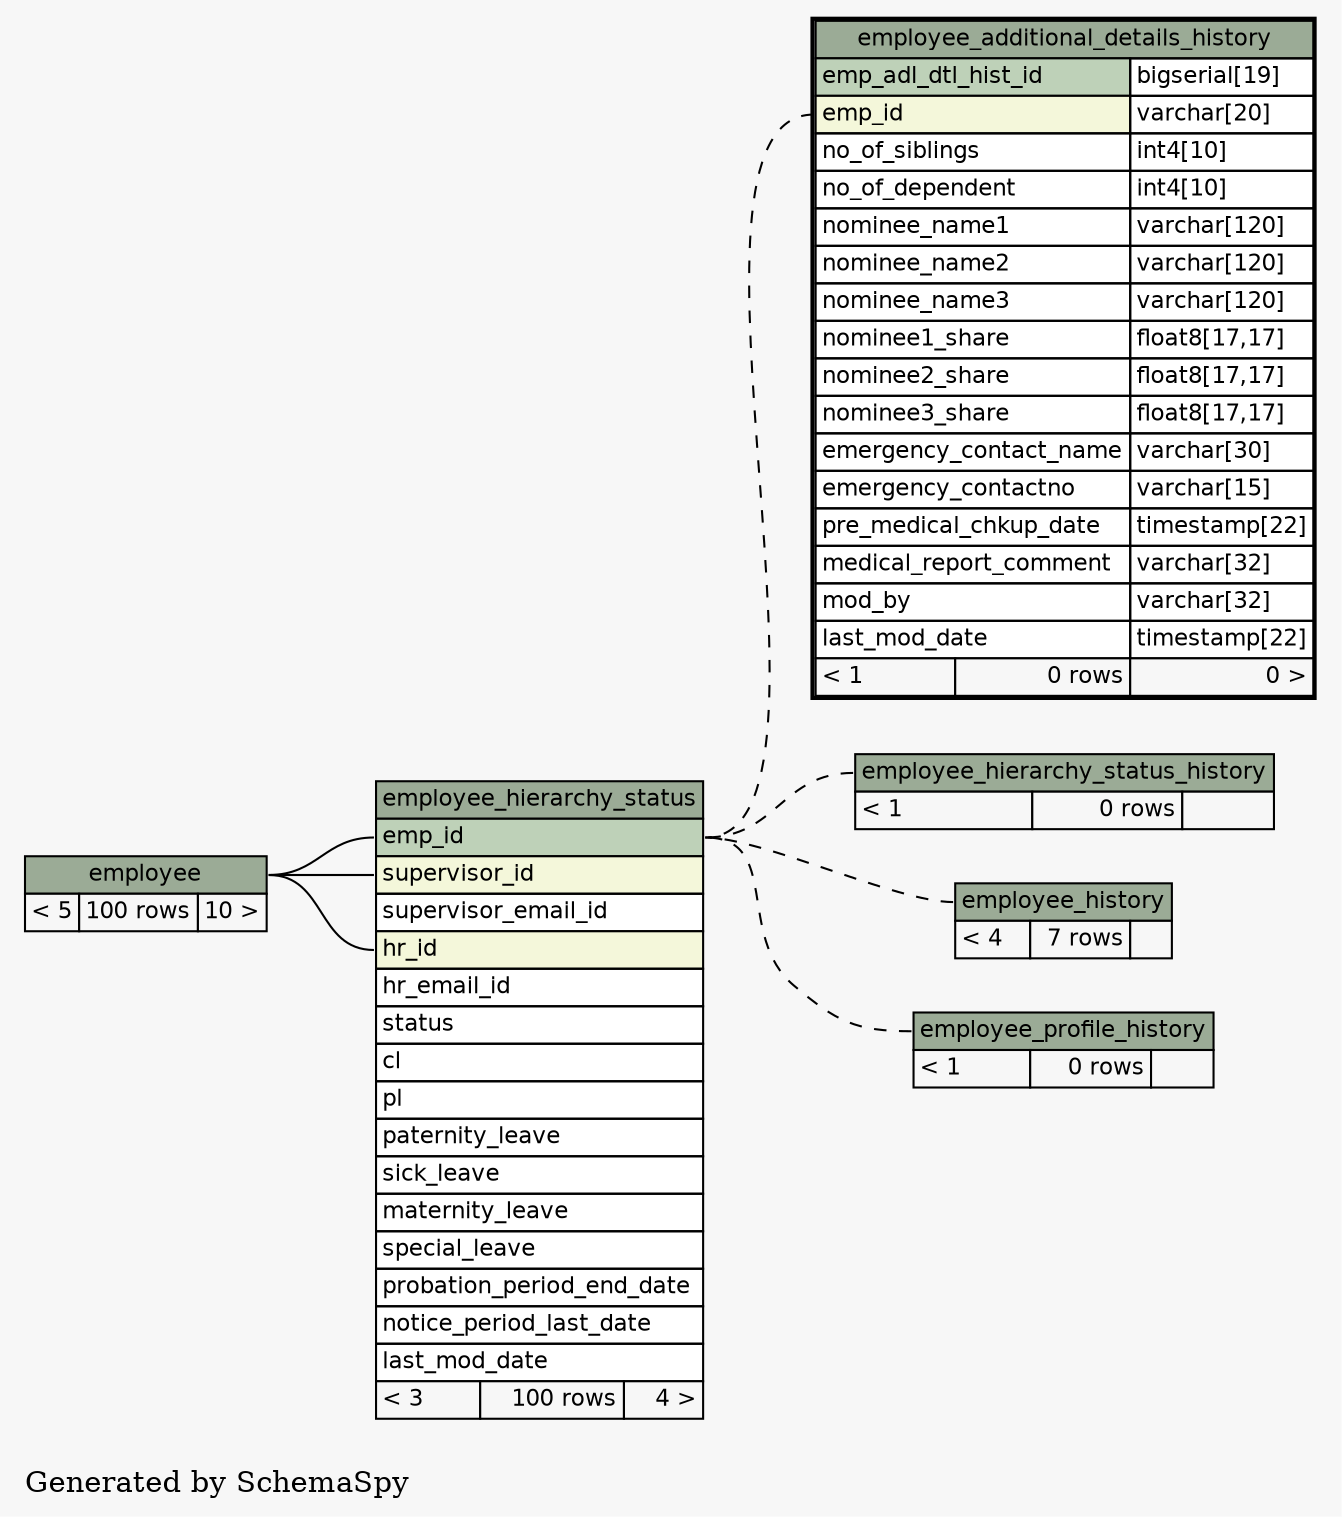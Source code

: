 // dot 2.38.0 on Windows 7 6.1
digraph "impliedTwoDegreesRelationshipsGraph" {
  graph [
    rankdir="RL"
    bgcolor="#f7f7f7"
    label="\nGenerated by SchemaSpy"
    labeljust="l"
  ];
  node [
    fontname="Helvetica"
    fontsize="11"
    shape="plaintext"
  ];
  edge [
    arrowsize="0.8"
  ];
  "employee_additional_details_history":"emp_id":w -> "employee_hierarchy_status":"emp_id":e [arrowtail=crowodot arrowhead=none style=dashed];
  "employee_hierarchy_status":"emp_id":w -> "employee":"employee.heading":e [arrowtail=tee arrowhead=none];
  "employee_hierarchy_status":"hr_id":w -> "employee":"employee.heading":e [arrowtail=crowodot arrowhead=none];
  "employee_hierarchy_status":"supervisor_id":w -> "employee":"employee.heading":e [arrowtail=crowodot arrowhead=none];
  "employee_hierarchy_status_history":"employee_hierarchy_status_history.heading":w -> "employee_hierarchy_status":"emp_id":e [arrowtail=crowodot arrowhead=none style=dashed];
  "employee_history":"employee_history.heading":w -> "employee_hierarchy_status":"emp_id":e [arrowtail=crowodot arrowhead=none style=dashed];
  "employee_profile_history":"employee_profile_history.heading":w -> "employee_hierarchy_status":"emp_id":e [arrowtail=crowodot arrowhead=none style=dashed];
  "employee" [
    label=<
    <TABLE BORDER="0" CELLBORDER="1" CELLSPACING="0" BGCOLOR="#ffffff">
      <TR><TD PORT="employee.heading" COLSPAN="3" BGCOLOR="#9bab96" ALIGN="CENTER">employee</TD></TR>
      <TR><TD ALIGN="LEFT" BGCOLOR="#f7f7f7">&lt; 5</TD><TD ALIGN="RIGHT" BGCOLOR="#f7f7f7">100 rows</TD><TD ALIGN="RIGHT" BGCOLOR="#f7f7f7">10 &gt;</TD></TR>
    </TABLE>>
    URL="employee.html#graph"
    tooltip="employee"
  ];
  "employee_additional_details_history" [
    label=<
    <TABLE BORDER="2" CELLBORDER="1" CELLSPACING="0" BGCOLOR="#ffffff">
      <TR><TD PORT="employee_additional_details_history.heading" COLSPAN="3" BGCOLOR="#9bab96" ALIGN="CENTER">employee_additional_details_history</TD></TR>
      <TR><TD PORT="emp_adl_dtl_hist_id" COLSPAN="2" BGCOLOR="#bed1b8" ALIGN="LEFT">emp_adl_dtl_hist_id</TD><TD PORT="emp_adl_dtl_hist_id.type" ALIGN="LEFT">bigserial[19]</TD></TR>
      <TR><TD PORT="emp_id" COLSPAN="2" BGCOLOR="#f4f7da" ALIGN="LEFT">emp_id</TD><TD PORT="emp_id.type" ALIGN="LEFT">varchar[20]</TD></TR>
      <TR><TD PORT="no_of_siblings" COLSPAN="2" ALIGN="LEFT">no_of_siblings</TD><TD PORT="no_of_siblings.type" ALIGN="LEFT">int4[10]</TD></TR>
      <TR><TD PORT="no_of_dependent" COLSPAN="2" ALIGN="LEFT">no_of_dependent</TD><TD PORT="no_of_dependent.type" ALIGN="LEFT">int4[10]</TD></TR>
      <TR><TD PORT="nominee_name1" COLSPAN="2" ALIGN="LEFT">nominee_name1</TD><TD PORT="nominee_name1.type" ALIGN="LEFT">varchar[120]</TD></TR>
      <TR><TD PORT="nominee_name2" COLSPAN="2" ALIGN="LEFT">nominee_name2</TD><TD PORT="nominee_name2.type" ALIGN="LEFT">varchar[120]</TD></TR>
      <TR><TD PORT="nominee_name3" COLSPAN="2" ALIGN="LEFT">nominee_name3</TD><TD PORT="nominee_name3.type" ALIGN="LEFT">varchar[120]</TD></TR>
      <TR><TD PORT="nominee1_share" COLSPAN="2" ALIGN="LEFT">nominee1_share</TD><TD PORT="nominee1_share.type" ALIGN="LEFT">float8[17,17]</TD></TR>
      <TR><TD PORT="nominee2_share" COLSPAN="2" ALIGN="LEFT">nominee2_share</TD><TD PORT="nominee2_share.type" ALIGN="LEFT">float8[17,17]</TD></TR>
      <TR><TD PORT="nominee3_share" COLSPAN="2" ALIGN="LEFT">nominee3_share</TD><TD PORT="nominee3_share.type" ALIGN="LEFT">float8[17,17]</TD></TR>
      <TR><TD PORT="emergency_contact_name" COLSPAN="2" ALIGN="LEFT">emergency_contact_name</TD><TD PORT="emergency_contact_name.type" ALIGN="LEFT">varchar[30]</TD></TR>
      <TR><TD PORT="emergency_contactno" COLSPAN="2" ALIGN="LEFT">emergency_contactno</TD><TD PORT="emergency_contactno.type" ALIGN="LEFT">varchar[15]</TD></TR>
      <TR><TD PORT="pre_medical_chkup_date" COLSPAN="2" ALIGN="LEFT">pre_medical_chkup_date</TD><TD PORT="pre_medical_chkup_date.type" ALIGN="LEFT">timestamp[22]</TD></TR>
      <TR><TD PORT="medical_report_comment" COLSPAN="2" ALIGN="LEFT">medical_report_comment</TD><TD PORT="medical_report_comment.type" ALIGN="LEFT">varchar[32]</TD></TR>
      <TR><TD PORT="mod_by" COLSPAN="2" ALIGN="LEFT">mod_by</TD><TD PORT="mod_by.type" ALIGN="LEFT">varchar[32]</TD></TR>
      <TR><TD PORT="last_mod_date" COLSPAN="2" ALIGN="LEFT">last_mod_date</TD><TD PORT="last_mod_date.type" ALIGN="LEFT">timestamp[22]</TD></TR>
      <TR><TD ALIGN="LEFT" BGCOLOR="#f7f7f7">&lt; 1</TD><TD ALIGN="RIGHT" BGCOLOR="#f7f7f7">0 rows</TD><TD ALIGN="RIGHT" BGCOLOR="#f7f7f7">0 &gt;</TD></TR>
    </TABLE>>
    URL="employee_additional_details_history.html#"
    tooltip="employee_additional_details_history"
  ];
  "employee_hierarchy_status" [
    label=<
    <TABLE BORDER="0" CELLBORDER="1" CELLSPACING="0" BGCOLOR="#ffffff">
      <TR><TD PORT="employee_hierarchy_status.heading" COLSPAN="3" BGCOLOR="#9bab96" ALIGN="CENTER">employee_hierarchy_status</TD></TR>
      <TR><TD PORT="emp_id" COLSPAN="3" BGCOLOR="#bed1b8" ALIGN="LEFT">emp_id</TD></TR>
      <TR><TD PORT="supervisor_id" COLSPAN="3" BGCOLOR="#f4f7da" ALIGN="LEFT">supervisor_id</TD></TR>
      <TR><TD PORT="supervisor_email_id" COLSPAN="3" ALIGN="LEFT">supervisor_email_id</TD></TR>
      <TR><TD PORT="hr_id" COLSPAN="3" BGCOLOR="#f4f7da" ALIGN="LEFT">hr_id</TD></TR>
      <TR><TD PORT="hr_email_id" COLSPAN="3" ALIGN="LEFT">hr_email_id</TD></TR>
      <TR><TD PORT="status" COLSPAN="3" ALIGN="LEFT">status</TD></TR>
      <TR><TD PORT="cl" COLSPAN="3" ALIGN="LEFT">cl</TD></TR>
      <TR><TD PORT="pl" COLSPAN="3" ALIGN="LEFT">pl</TD></TR>
      <TR><TD PORT="paternity_leave" COLSPAN="3" ALIGN="LEFT">paternity_leave</TD></TR>
      <TR><TD PORT="sick_leave" COLSPAN="3" ALIGN="LEFT">sick_leave</TD></TR>
      <TR><TD PORT="maternity_leave" COLSPAN="3" ALIGN="LEFT">maternity_leave</TD></TR>
      <TR><TD PORT="special_leave" COLSPAN="3" ALIGN="LEFT">special_leave</TD></TR>
      <TR><TD PORT="probation_period_end_date" COLSPAN="3" ALIGN="LEFT">probation_period_end_date</TD></TR>
      <TR><TD PORT="notice_period_last_date" COLSPAN="3" ALIGN="LEFT">notice_period_last_date</TD></TR>
      <TR><TD PORT="last_mod_date" COLSPAN="3" ALIGN="LEFT">last_mod_date</TD></TR>
      <TR><TD ALIGN="LEFT" BGCOLOR="#f7f7f7">&lt; 3</TD><TD ALIGN="RIGHT" BGCOLOR="#f7f7f7">100 rows</TD><TD ALIGN="RIGHT" BGCOLOR="#f7f7f7">4 &gt;</TD></TR>
    </TABLE>>
    URL="employee_hierarchy_status.html#graph"
    tooltip="employee_hierarchy_status"
  ];
  "employee_hierarchy_status_history" [
    label=<
    <TABLE BORDER="0" CELLBORDER="1" CELLSPACING="0" BGCOLOR="#ffffff">
      <TR><TD PORT="employee_hierarchy_status_history.heading" COLSPAN="3" BGCOLOR="#9bab96" ALIGN="CENTER">employee_hierarchy_status_history</TD></TR>
      <TR><TD ALIGN="LEFT" BGCOLOR="#f7f7f7">&lt; 1</TD><TD ALIGN="RIGHT" BGCOLOR="#f7f7f7">0 rows</TD><TD ALIGN="RIGHT" BGCOLOR="#f7f7f7">  </TD></TR>
    </TABLE>>
    URL="employee_hierarchy_status_history.html#graph"
    tooltip="employee_hierarchy_status_history"
  ];
  "employee_history" [
    label=<
    <TABLE BORDER="0" CELLBORDER="1" CELLSPACING="0" BGCOLOR="#ffffff">
      <TR><TD PORT="employee_history.heading" COLSPAN="3" BGCOLOR="#9bab96" ALIGN="CENTER">employee_history</TD></TR>
      <TR><TD ALIGN="LEFT" BGCOLOR="#f7f7f7">&lt; 4</TD><TD ALIGN="RIGHT" BGCOLOR="#f7f7f7">7 rows</TD><TD ALIGN="RIGHT" BGCOLOR="#f7f7f7">  </TD></TR>
    </TABLE>>
    URL="employee_history.html#graph"
    tooltip="employee_history"
  ];
  "employee_profile_history" [
    label=<
    <TABLE BORDER="0" CELLBORDER="1" CELLSPACING="0" BGCOLOR="#ffffff">
      <TR><TD PORT="employee_profile_history.heading" COLSPAN="3" BGCOLOR="#9bab96" ALIGN="CENTER">employee_profile_history</TD></TR>
      <TR><TD ALIGN="LEFT" BGCOLOR="#f7f7f7">&lt; 1</TD><TD ALIGN="RIGHT" BGCOLOR="#f7f7f7">0 rows</TD><TD ALIGN="RIGHT" BGCOLOR="#f7f7f7">  </TD></TR>
    </TABLE>>
    URL="employee_profile_history.html#graph"
    tooltip="employee_profile_history"
  ];
}
